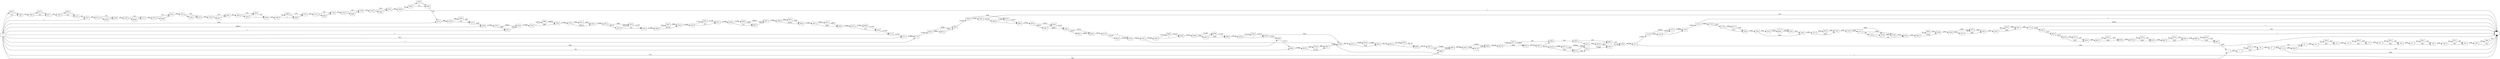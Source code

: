 digraph {
	graph [rankdir=LR]
	node [shape=rectangle]
	2 -> 7 [label=4010]
	7 -> 28 [label=3187]
	7 -> 9221 [label=823]
	28 -> 47 [label=4010]
	47 -> 81 [label=582]
	47 -> 7112 [label=3428]
	81 -> 93 [label=1405]
	93 -> 114 [label=582]
	93 -> 9244 [label=823]
	114 -> 115 [label=1405]
	115 -> 174 [label=582]
	115 -> 9303 [label=823]
	174 -> 207 [label=1405]
	207 -> 236 [label=582]
	207 -> 9331 [label=823]
	236 -> 237 [label=1405]
	237 -> 258 [label=582]
	237 -> 9351 [label=823]
	258 -> 308 [label=1405]
	308 -> 329 [label=582]
	308 -> 9371 [label=823]
	329 -> 439 [label=1405]
	439 -> 1 [label=823]
	439 -> 1982 [label=582]
	1982 -> 1 [label=582]
	1983 -> 1996 [label=325]
	1996 -> 2017 [label=324]
	1996 -> 8273 [label=1]
	2017 -> 2100 [label=325]
	2100 -> 2121 [label=324]
	2100 -> 8293 [label=1]
	2121 -> 2201 [label=325]
	2201 -> 2212 [label=326]
	2212 -> 2249 [label=325]
	2212 -> 8328 [label=1]
	2249 -> 2250 [label=326]
	2250 -> 2271 [label=325]
	2250 -> 8348 [label=1]
	2271 -> 2420 [label=326]
	2420 -> 2441 [label=325]
	2420 -> 8368 [label=1]
	2441 -> 2474 [label=326]
	2474 -> 2501 [label=324]
	2474 -> 5745 [label=2]
	2501 -> 2519 [label=326]
	2519 -> 2602 [label=325]
	2519 -> 5827 [label=1]
	2602 -> 2603 [label=326]
	2603 -> 2624 [label=324]
	2603 -> 5833 [label=2]
	2624 -> 2630 [label=325]
	2630 -> 2648 [label=326]
	2648 -> 2669 [label=325]
	2648 -> 5883 [label=1]
	2669 -> 2702 [label=324]
	2669 -> 5883 [label=1]
	2702 -> 2715 [label=326]
	2715 -> 2744 [label=325]
	2715 -> 8460 [label=1]
	2744 -> 2762 [label=326]
	2762 -> 2783 [label=325]
	2762 -> 8480 [label=1]
	2783 -> 2786 [label=326]
	2786 -> 2807 [label=324]
	2786 -> 5905 [label=2]
	2807 -> 2808 [label=326]
	2808 -> 3065 [label=325]
	2808 -> 1 [label=1]
	3065 -> 3086 [label=324]
	3065 -> 5924 [label=1]
	3086 -> 3132 [label=325]
	3132 -> 3146 [label=2988]
	3146 -> 3167 [label=324]
	3146 -> 5944 [label=2664]
	3167 -> 3196 [label=2988]
	3196 -> 3197 [label=271805]
	3197 -> 3201 [label=2988]
	3197 -> 3218 [label=268817]
	3201 -> 3218 [label=2989]
	3218 -> 3305 [label=271806]
	3305 -> 3326 [label=2988]
	3305 -> 5964 [label=268818]
	3326 -> 3374 [label=271806]
	3374 -> 3395 [label=269142]
	3374 -> 8515 [label=2664]
	3395 -> 3401 [label=271806]
	3401 -> 3413 [label=269142]
	3401 -> 5979 [label=2664]
	3413 -> 3434 [label=324]
	3413 -> 5979 [label=268818]
	3434 -> 3489 [label=271806]
	3489 -> 3510 [label=269142]
	3489 -> 8561 [label=2664]
	3510 -> 3540 [label=271806]
	3540 -> 3561 [label=325]
	3540 -> 8581 [label=271481]
	3561 -> 3584 [label=271806]
	3584 -> 3605 [label=325]
	3584 -> 8583 [label=271481]
	3605 -> 3607 [label=2989]
	3607 -> 3608 [label=271806]
	3608 -> 3630 [label=269142]
	3608 -> 8622 [label=2664]
	3630 -> 3637 [label=271806]
	3637 -> 3658 [label=2989]
	3637 -> 9431 [label=268817]
	3658 -> 3673 [label=271806]
	3673 -> 3700 [label=325]
	3673 -> 8648 [label=271481]
	3700 -> 3733 [label=271806]
	3733 -> 3757 [label=271807]
	3757 -> 3776 [label=279464]
	3776 -> 3934 [label=279465]
	3934 -> 3955 [label=10648]
	3934 -> 9451 [label=268817]
	3955 -> 3958 [label=279465]
	3958 -> 3963 [label=271807]
	3958 -> 3979 [label=7658]
	3963 -> 3964 [label=271483]
	3963 -> 1 [label=324]
	3964 -> 3979 [label=271482]
	3964 -> 3985 [label=1]
	3979 -> 3985 [label=279140]
	3985 -> 4018 [label=279141]
	4018 -> 4039 [label=10323]
	4018 -> 6007 [label=268818]
	4039 -> 4042 [label=10324]
	4042 -> 4063 [label=10324]
	4042 -> 9491 [label=268817]
	4063 -> 4123 [label=279141]
	4123 -> 4144 [label=1]
	4123 -> 6044 [label=279140]
	4144 -> 4162 [label=279141]
	4162 -> 4282 [label=279140]
	4162 -> 1 [label=1]
	4282 -> 4303 [label=1]
	4282 -> 8668 [label=279139]
	4303 -> 4369 [label=279140]
	4369 -> 4387 [label=7659]
	4369 -> 4390 [label=271481]
	4387 -> 4390 [label=1]
	4387 -> 4408 [label=7658]
	4390 -> 4408 [label=271482]
	4408 -> 4429 [label=279140]
	4429 -> 4450 [label=1]
	4429 -> 8708 [label=279139]
	4450 -> 4549 [label=7659]
	4450 -> 6059 [label=271481]
	4549 -> 4621 [label=281745]
	4621 -> 4642 [label=7659]
	4621 -> 6146 [label=274086]
	4642 -> 4678 [label=281745]
	4678 -> 4699 [label=1]
	4678 -> 6166 [label=281744]
	4699 -> 4837 [label=281745]
	4837 -> 4848 [label=7659]
	4837 -> 4858 [label=274086]
	4848 -> 4858 [label=8482]
	4858 -> 4879 [label=282568]
	4879 -> 4900 [label=279904]
	4879 -> 8778 [label=2664]
	4900 -> 4914 [label=282568]
	4914 -> 4921 [label=279904]
	4914 -> 4935 [label=2664]
	4921 -> 4935 [label=279081]
	4921 -> 4942 [label=823]
	4935 -> 4941 [label=281745]
	4941 -> 4942 [label=1]
	4941 -> 6193 [label=281744]
	4942 -> 4960 [label=824]
	4960 -> 4975 [label=1]
	4960 -> 4981 [label=823]
	4975 -> 4978 [label=7659]
	4978 -> 4981 [label=1]
	4978 -> 6235 [label=7658]
	4981 -> 5008 [label=824]
	5008 -> 5112 [label=282568]
	5112 -> 1 [label=2663]
	5112 -> 5116 [label=279905]
	5116 -> 5119 [label=10323]
	5116 -> 5137 [label=269582]
	5119 -> 5137 [label=10322]
	5119 -> 5140 [label=1]
	5137 -> 5140 [label=279904]
	5140 -> 5167 [label=279905]
	5167 -> 5176 [label=279904]
	5167 -> 1 [label=1]
	5176 -> 1 [label=268817]
	5176 -> 5179 [label=11087]
	5179 -> 5200 [label=9247]
	5179 -> 6272 [label=1840]
	5200 -> 5206 [label=11087]
	5206 -> 5224 [label=9247]
	5206 -> 5265 [label=1840]
	5224 -> 5245 [label=1]
	5224 -> 8892 [label=9246]
	5245 -> 5265 [label=9247]
	5265 -> 5272 [label=11087]
	5272 -> 5293 [label=8482]
	5272 -> 6350 [label=2605]
	5293 -> 5305 [label=11087]
	5305 -> 5317 [label=2606]
	5305 -> 5326 [label=8481]
	5317 -> 5320 [label=766]
	5317 -> 5338 [label=1840]
	5320 -> 5326 [label=1]
	5320 -> 5341 [label=765]
	5326 -> 5338 [label=8482]
	5338 -> 5341 [label=10322]
	5341 -> 5365 [label=11087]
	5365 -> 5386 [label=10264]
	5365 -> 9092 [label=823]
	5386 -> 5404 [label=11087]
	5404 -> 5422 [label=9247]
	5404 -> 5425 [label=1840]
	5422 -> 5425 [label=766]
	5422 -> 5443 [label=8481]
	5425 -> 5443 [label=2606]
	5443 -> 5476 [label=11087]
	5476 -> 5497 [label=8482]
	5476 -> 6410 [label=2605]
	5497 -> 5713 [label=11087]
	5713 -> 1 [label=1]
	5713 -> 6434 [label=11086]
	5745 -> 2501 [label=2]
	5827 -> 2602 [label=1]
	5833 -> 2630 [label=1]
	5833 -> 2624 [label=1]
	5883 -> 2702 [label=2]
	5905 -> 2807 [label=2]
	5924 -> 3086 [label=1]
	5944 -> 3167 [label=2664]
	5964 -> 3326 [label=268818]
	5979 -> 3434 [label=271482]
	6007 -> 4039 [label=1]
	6007 -> 4042 [label=268817]
	6044 -> 4144 [label=279140]
	6059 -> 6063 [label=273321]
	6063 -> 6076 [label=274086]
	6076 -> 6097 [label=271422]
	6076 -> 8758 [label=2664]
	6097 -> 4549 [label=274086]
	6146 -> 4642 [label=274086]
	6166 -> 4699 [label=281744]
	6193 -> 6211 [label=274086]
	6193 -> 6214 [label=7658]
	6211 -> 6214 [label=4504]
	6211 -> 6232 [label=269582]
	6214 -> 6232 [label=4504]
	6214 -> 4975 [label=7658]
	6232 -> 6235 [label=274086]
	6235 -> 5008 [label=281744]
	6272 -> 5200 [label=1840]
	6350 -> 5293 [label=2605]
	6410 -> 5497 [label=2605]
	6434 -> 1 [label=7657]
	6434 -> 6453 [label=3429]
	6453 -> 1 [label=1]
	6453 -> 6476 [label=3428]
	6476 -> 6500 [label=2605]
	6476 -> 9115 [label=823]
	6500 -> 6611 [label=3428]
	6611 -> 6638 [label=2605]
	6611 -> 9141 [label=823]
	6638 -> 6746 [label=3428]
	6746 -> 6767 [label=2605]
	6746 -> 9161 [label=823]
	6767 -> 6803 [label=3428]
	6803 -> 6824 [label=2605]
	6803 -> 9181 [label=823]
	6824 -> 6893 [label=3428]
	6893 -> 6914 [label=2605]
	6893 -> 9201 [label=823]
	6914 -> 2 [label=3428]
	7112 -> 1 [label=1840]
	7112 -> 8916 [label=1588]
	8253 -> 1983 [label=1]
	8273 -> 2017 [label=1]
	8293 -> 2121 [label=1]
	8328 -> 2249 [label=1]
	8348 -> 2271 [label=1]
	8368 -> 2441 [label=1]
	8460 -> 2744 [label=1]
	8480 -> 2783 [label=1]
	8515 -> 3395 [label=2664]
	8561 -> 3510 [label=2664]
	8581 -> 3561 [label=271481]
	8583 -> 3605 [label=2664]
	8583 -> 3607 [label=268817]
	8622 -> 3630 [label=2664]
	8648 -> 3700 [label=271481]
	8668 -> 4303 [label=279139]
	8708 -> 4450 [label=279139]
	8758 -> 6097 [label=2664]
	8778 -> 4900 [label=2664]
	8892 -> 5245 [label=9246]
	8916 -> 1 [label=765]
	8916 -> 81 [label=823]
	9092 -> 5386 [label=823]
	9115 -> 6500 [label=823]
	9141 -> 6638 [label=823]
	9161 -> 6767 [label=823]
	9181 -> 6824 [label=823]
	9201 -> 6914 [label=823]
	9221 -> 28 [label=823]
	9244 -> 114 [label=823]
	9303 -> 174 [label=823]
	9331 -> 236 [label=823]
	9351 -> 258 [label=823]
	9371 -> 329 [label=823]
	9431 -> 3658 [label=268817]
	9451 -> 3955 [label=268817]
	9491 -> 4063 [label=268817]
	0 -> 2 [label=582]
	0 -> 1983 [label=324]
	0 -> 3733 [label=1]
	0 -> 6059 [label=1840]
	0 -> 3201 [label=1]
	0 -> 6063 [label=765]
	0 -> 3757 [label=7657]
	0 -> 4848 [label=823]
	0 -> 3776 [label=1]
	0 -> 3196 [label=268817]
	0 -> 3132 [label=2663]
	0 -> 2201 [label=1]
	0 -> 8253 [label=1]
}
